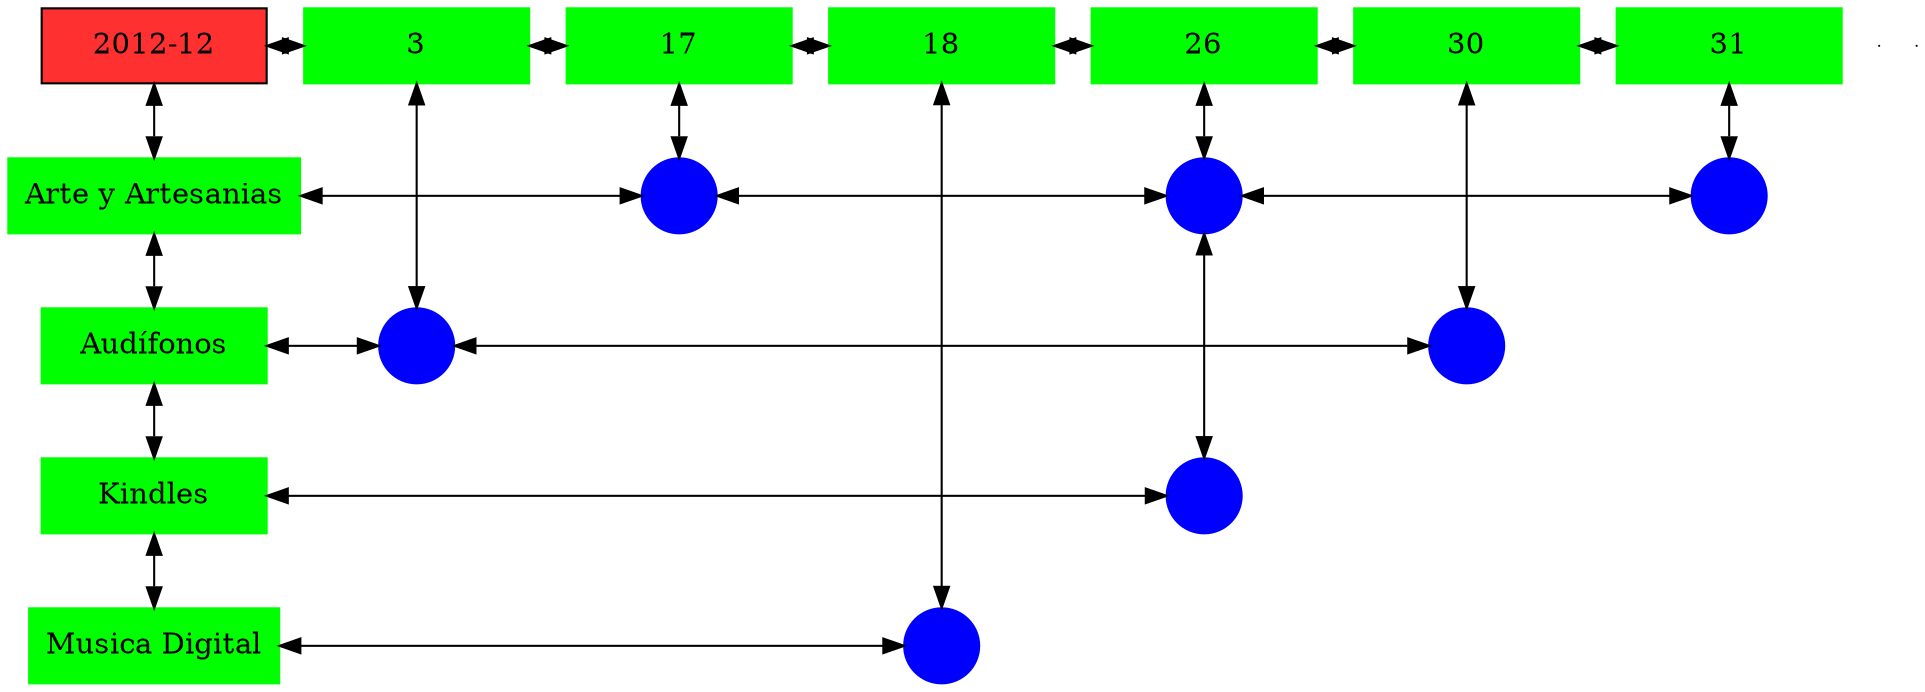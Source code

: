 digraph G{
node[shape="box"];
nodeMt[ label = "2012-12", width = 1.5, style = filled, fillcolor = firebrick1, group = 1 ];
e0[ shape = point, width = 0 ];
e1[ shape = point, width = 0 ];
node0xc001f2c780[label="3",color=green,style =filled,width = 1.5 group=3];
nodeMt->node0xc001f2c780[dir="both"];
{rank=same;nodeMt;node0xc001f2c780;}
node0xc00216b360[label="17",color=green,style =filled,width = 1.5 group=17];
node0xc001f2c780->node0xc00216b360[dir="both"];
{rank=same;node0xc001f2c780;node0xc00216b360;}
node0xc002295db0[label="18",color=green,style =filled,width = 1.5 group=18];
node0xc00216b360->node0xc002295db0[dir="both"];
{rank=same;node0xc00216b360;node0xc002295db0;}
node0xc001e2cdc0[label="26",color=green,style =filled,width = 1.5 group=26];
node0xc002295db0->node0xc001e2cdc0[dir="both"];
{rank=same;node0xc002295db0;node0xc001e2cdc0;}
node0xc001ee4910[label="30",color=green,style =filled,width = 1.5 group=30];
node0xc001e2cdc0->node0xc001ee4910[dir="both"];
{rank=same;node0xc001e2cdc0;node0xc001ee4910;}
node0xc002222fa0[label="31",color=green,style =filled,width = 1.5 group=31];
node0xc001ee4910->node0xc002222fa0[dir="both"];
{rank=same;node0xc001ee4910;node0xc002222fa0;}
node0xc001e2cd70[label="Arte y Artesanias",color=green,style =filled width = 1.5 group=1];
node0xc00216ce80[label="",color=blue,style =filled, width = 0.5 group=17 shape=circle];
node0xc001e2cd70->node0xc00216ce80[dir="both"];
{rank=same;node0xc001e2cd70;node0xc00216ce80;}
node0xc001e2a780[label="",color=blue,style =filled, width = 0.5 group=26 shape=circle];
node0xc00216ce80->node0xc001e2a780[dir="both"];
{rank=same;node0xc001e2a780;node0xc00216ce80;}
node0xc002219f80[label="",color=blue,style =filled, width = 0.5 group=31 shape=circle];
node0xc001e2a780->node0xc002219f80[dir="both"];
{rank=same;node0xc002219f80;node0xc001e2a780;}
node0xc001ee48c0[label="Audífonos",color=green,style =filled width = 1.5 group=1];
node0xc001f28a00[label="",color=blue,style =filled, width = 0.5 group=3 shape=circle];
node0xc001ee48c0->node0xc001f28a00[dir="both"];
{rank=same;node0xc001ee48c0;node0xc001f28a00;}
node0xc001ee2580[label="",color=blue,style =filled, width = 0.5 group=30 shape=circle];
node0xc001f28a00->node0xc001ee2580[dir="both"];
{rank=same;node0xc001ee2580;node0xc001f28a00;}
node0xc002149720[label="Kindles",color=green,style =filled width = 1.5 group=1];
node0xc00213ff00[label="",color=blue,style =filled, width = 0.5 group=26 shape=circle];
node0xc002149720->node0xc00213ff00[dir="both"];
{rank=same;node0xc002149720;node0xc00213ff00;}
node0xc002295d60[label="Musica Digital",color=green,style =filled width = 1.5 group=1];
node0xc002299300[label="",color=blue,style =filled, width = 0.5 group=18 shape=circle];
node0xc002295d60->node0xc002299300[dir="both"];
{rank=same;node0xc002295d60;node0xc002299300;}
node0xc001f2c780->node0xc001f28a00[dir="both"];
node0xc00216b360->node0xc00216ce80[dir="both"];
node0xc002295db0->node0xc002299300[dir="both"];
node0xc001e2cdc0->node0xc001e2a780[dir="both"];
node0xc001e2a780->node0xc00213ff00[dir="both"];
node0xc001ee4910->node0xc001ee2580[dir="both"];
node0xc002222fa0->node0xc002219f80[dir="both"];
nodeMt->node0xc001e2cd70[dir="both"];
node0xc001e2cd70->node0xc001ee48c0[dir="both"];
node0xc001ee48c0->node0xc002149720[dir="both"];
node0xc002149720->node0xc002295d60[dir="both"];
}
